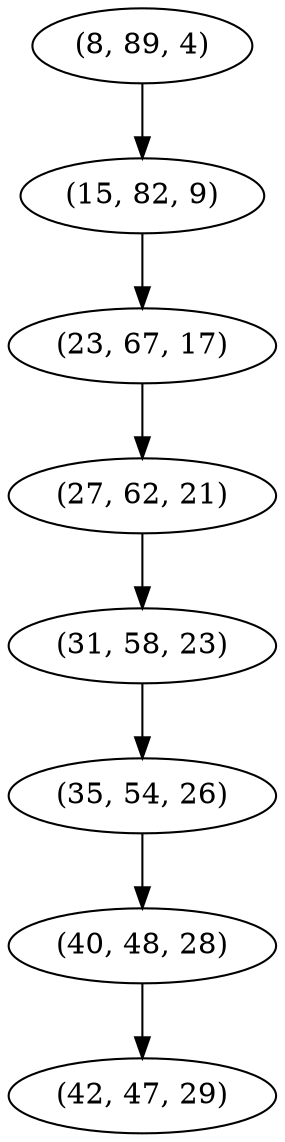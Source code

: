 digraph tree {
    "(8, 89, 4)";
    "(15, 82, 9)";
    "(23, 67, 17)";
    "(27, 62, 21)";
    "(31, 58, 23)";
    "(35, 54, 26)";
    "(40, 48, 28)";
    "(42, 47, 29)";
    "(8, 89, 4)" -> "(15, 82, 9)";
    "(15, 82, 9)" -> "(23, 67, 17)";
    "(23, 67, 17)" -> "(27, 62, 21)";
    "(27, 62, 21)" -> "(31, 58, 23)";
    "(31, 58, 23)" -> "(35, 54, 26)";
    "(35, 54, 26)" -> "(40, 48, 28)";
    "(40, 48, 28)" -> "(42, 47, 29)";
}
